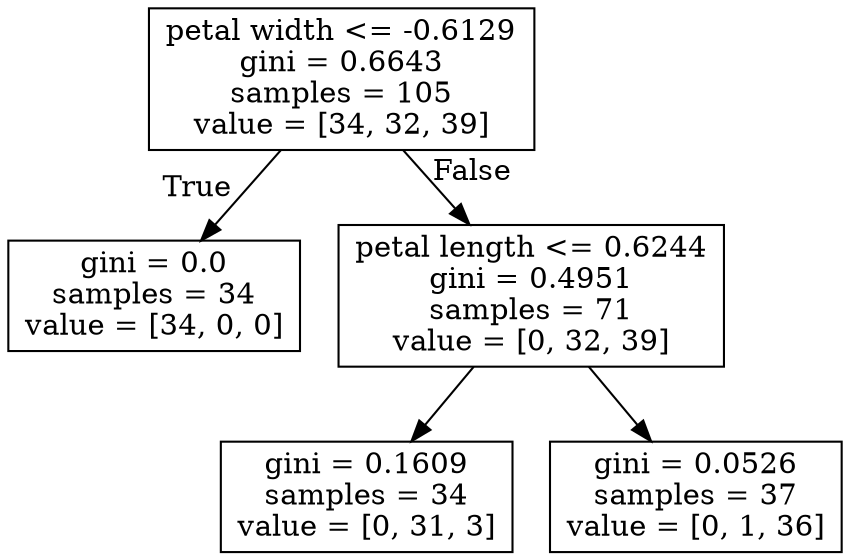 digraph Tree {
node [shape=box] ;
0 [label="petal width <= -0.6129\ngini = 0.6643\nsamples = 105\nvalue = [34, 32, 39]"] ;
1 [label="gini = 0.0\nsamples = 34\nvalue = [34, 0, 0]"] ;
0 -> 1 [labeldistance=2.5, labelangle=45, headlabel="True"] ;
2 [label="petal length <= 0.6244\ngini = 0.4951\nsamples = 71\nvalue = [0, 32, 39]"] ;
0 -> 2 [labeldistance=2.5, labelangle=-45, headlabel="False"] ;
3 [label="gini = 0.1609\nsamples = 34\nvalue = [0, 31, 3]"] ;
2 -> 3 ;
4 [label="gini = 0.0526\nsamples = 37\nvalue = [0, 1, 36]"] ;
2 -> 4 ;
}